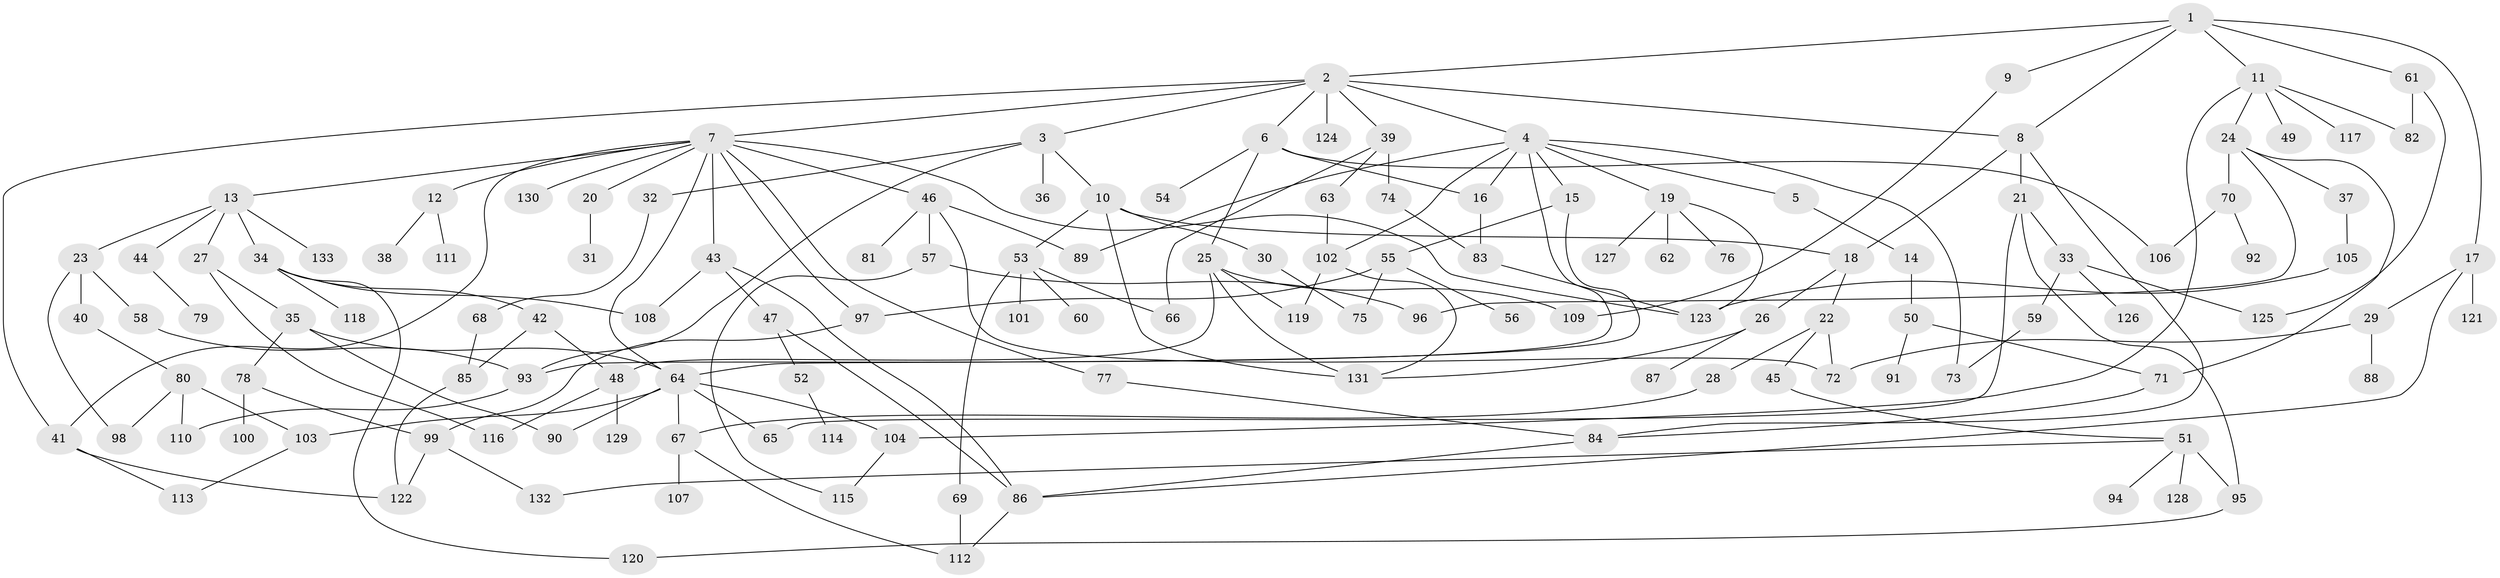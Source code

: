 // coarse degree distribution, {8: 0.025, 5: 0.15, 6: 0.1, 4: 0.15, 3: 0.25, 2: 0.125, 1: 0.1, 7: 0.025, 10: 0.025, 12: 0.025, 11: 0.025}
// Generated by graph-tools (version 1.1) at 2025/36/03/04/25 23:36:05]
// undirected, 133 vertices, 188 edges
graph export_dot {
  node [color=gray90,style=filled];
  1;
  2;
  3;
  4;
  5;
  6;
  7;
  8;
  9;
  10;
  11;
  12;
  13;
  14;
  15;
  16;
  17;
  18;
  19;
  20;
  21;
  22;
  23;
  24;
  25;
  26;
  27;
  28;
  29;
  30;
  31;
  32;
  33;
  34;
  35;
  36;
  37;
  38;
  39;
  40;
  41;
  42;
  43;
  44;
  45;
  46;
  47;
  48;
  49;
  50;
  51;
  52;
  53;
  54;
  55;
  56;
  57;
  58;
  59;
  60;
  61;
  62;
  63;
  64;
  65;
  66;
  67;
  68;
  69;
  70;
  71;
  72;
  73;
  74;
  75;
  76;
  77;
  78;
  79;
  80;
  81;
  82;
  83;
  84;
  85;
  86;
  87;
  88;
  89;
  90;
  91;
  92;
  93;
  94;
  95;
  96;
  97;
  98;
  99;
  100;
  101;
  102;
  103;
  104;
  105;
  106;
  107;
  108;
  109;
  110;
  111;
  112;
  113;
  114;
  115;
  116;
  117;
  118;
  119;
  120;
  121;
  122;
  123;
  124;
  125;
  126;
  127;
  128;
  129;
  130;
  131;
  132;
  133;
  1 -- 2;
  1 -- 8;
  1 -- 9;
  1 -- 11;
  1 -- 17;
  1 -- 61;
  2 -- 3;
  2 -- 4;
  2 -- 6;
  2 -- 7;
  2 -- 39;
  2 -- 124;
  2 -- 8;
  2 -- 41;
  3 -- 10;
  3 -- 32;
  3 -- 36;
  3 -- 93;
  4 -- 5;
  4 -- 15;
  4 -- 19;
  4 -- 89;
  4 -- 102;
  4 -- 93;
  4 -- 73;
  4 -- 16;
  5 -- 14;
  6 -- 16;
  6 -- 25;
  6 -- 54;
  6 -- 106;
  7 -- 12;
  7 -- 13;
  7 -- 20;
  7 -- 41;
  7 -- 43;
  7 -- 46;
  7 -- 64;
  7 -- 77;
  7 -- 130;
  7 -- 123;
  7 -- 97;
  8 -- 21;
  8 -- 84;
  8 -- 18;
  9 -- 109;
  10 -- 18;
  10 -- 30;
  10 -- 53;
  10 -- 131;
  11 -- 24;
  11 -- 49;
  11 -- 82;
  11 -- 104;
  11 -- 117;
  12 -- 38;
  12 -- 111;
  13 -- 23;
  13 -- 27;
  13 -- 34;
  13 -- 44;
  13 -- 133;
  14 -- 50;
  15 -- 55;
  15 -- 64;
  16 -- 83;
  17 -- 29;
  17 -- 86;
  17 -- 121;
  18 -- 22;
  18 -- 26;
  19 -- 62;
  19 -- 76;
  19 -- 127;
  19 -- 123;
  20 -- 31;
  21 -- 33;
  21 -- 65;
  21 -- 95;
  22 -- 28;
  22 -- 45;
  22 -- 72;
  23 -- 40;
  23 -- 58;
  23 -- 98;
  24 -- 37;
  24 -- 70;
  24 -- 71;
  24 -- 96;
  25 -- 109;
  25 -- 131;
  25 -- 119;
  25 -- 48;
  26 -- 87;
  26 -- 131;
  27 -- 35;
  27 -- 116;
  28 -- 67;
  29 -- 88;
  29 -- 72;
  30 -- 75;
  32 -- 68;
  33 -- 59;
  33 -- 126;
  33 -- 125;
  34 -- 42;
  34 -- 118;
  34 -- 108;
  34 -- 120;
  35 -- 78;
  35 -- 90;
  35 -- 64;
  37 -- 105;
  39 -- 63;
  39 -- 66;
  39 -- 74;
  40 -- 80;
  41 -- 122;
  41 -- 113;
  42 -- 48;
  42 -- 85;
  43 -- 47;
  43 -- 108;
  43 -- 86;
  44 -- 79;
  45 -- 51;
  46 -- 57;
  46 -- 72;
  46 -- 81;
  46 -- 89;
  47 -- 52;
  47 -- 86;
  48 -- 116;
  48 -- 129;
  50 -- 91;
  50 -- 71;
  51 -- 94;
  51 -- 95;
  51 -- 128;
  51 -- 132;
  52 -- 114;
  53 -- 60;
  53 -- 69;
  53 -- 101;
  53 -- 66;
  55 -- 56;
  55 -- 97;
  55 -- 75;
  57 -- 115;
  57 -- 96;
  58 -- 93;
  59 -- 73;
  61 -- 125;
  61 -- 82;
  63 -- 102;
  64 -- 67;
  64 -- 104;
  64 -- 103;
  64 -- 90;
  64 -- 65;
  67 -- 107;
  67 -- 112;
  68 -- 85;
  69 -- 112;
  70 -- 92;
  70 -- 106;
  71 -- 84;
  74 -- 83;
  77 -- 84;
  78 -- 99;
  78 -- 100;
  80 -- 103;
  80 -- 98;
  80 -- 110;
  83 -- 123;
  84 -- 86;
  85 -- 122;
  86 -- 112;
  93 -- 110;
  95 -- 120;
  97 -- 99;
  99 -- 132;
  99 -- 122;
  102 -- 119;
  102 -- 131;
  103 -- 113;
  104 -- 115;
  105 -- 123;
}

